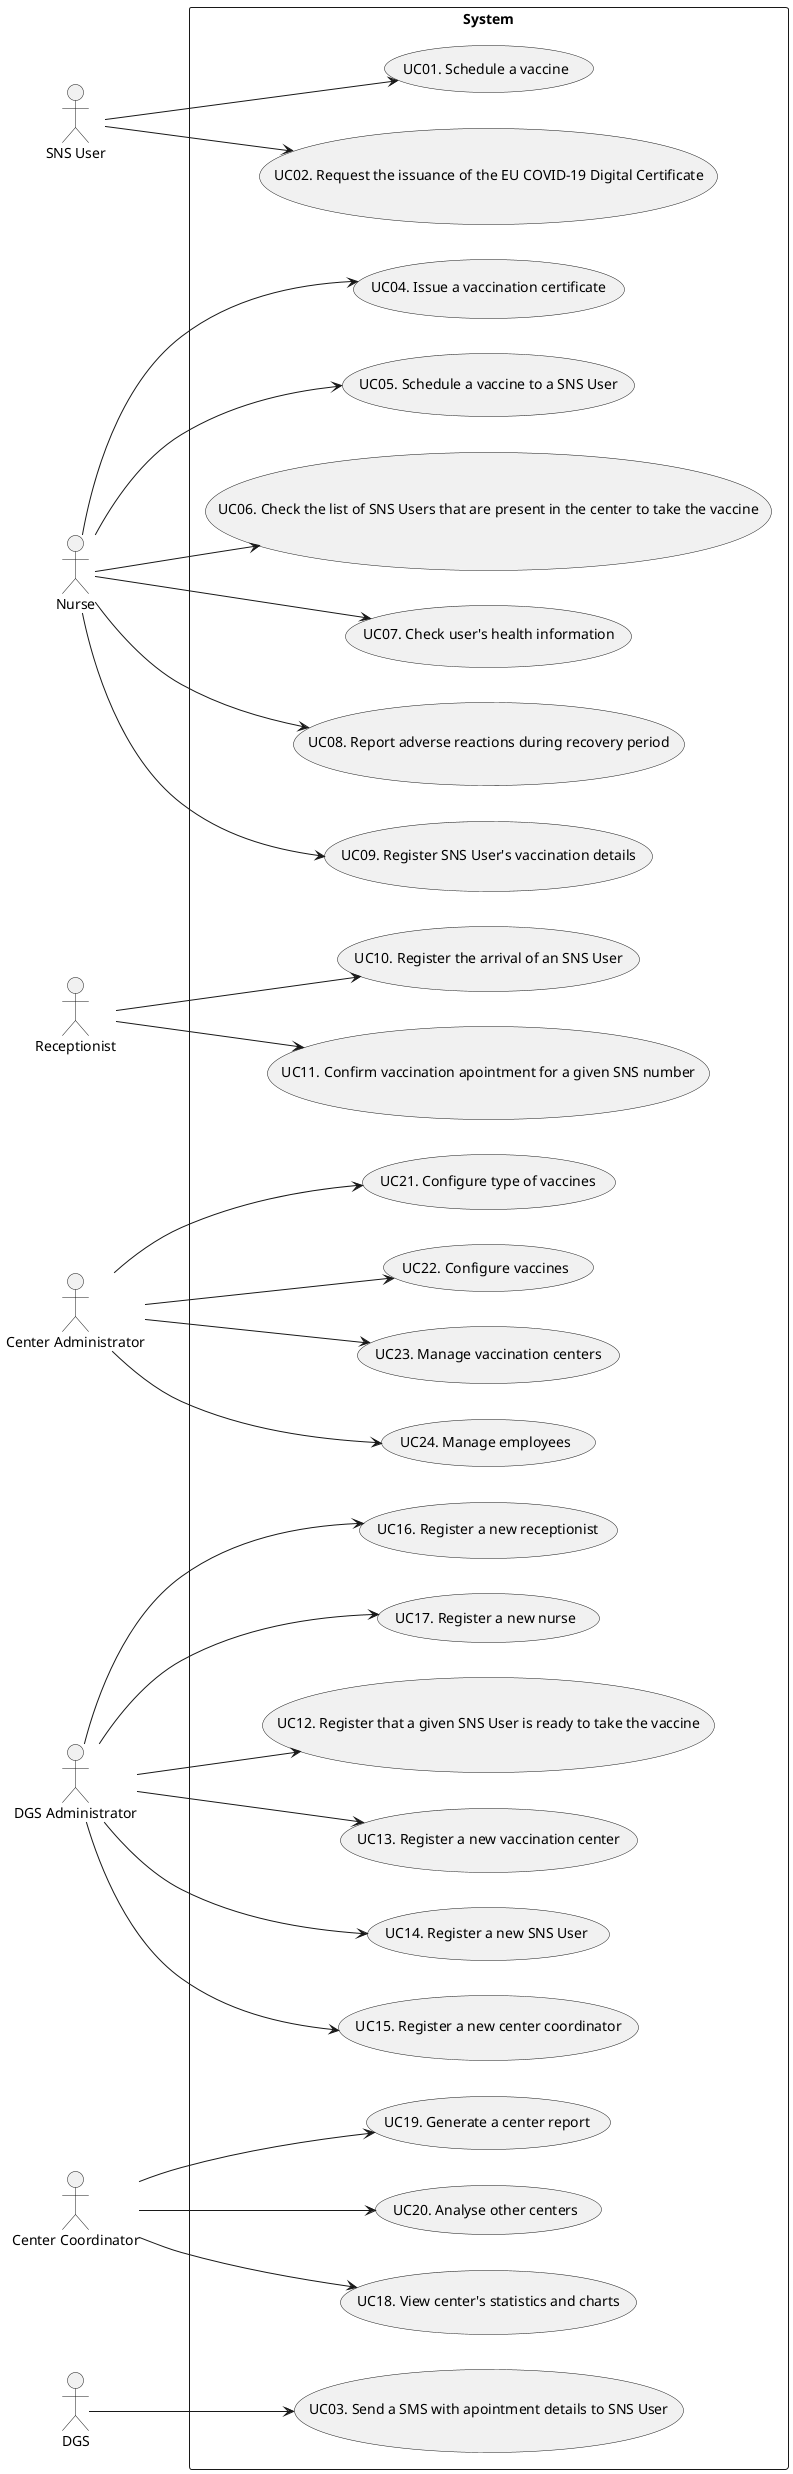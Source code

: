@startuml UCD

left to right direction

actor "SNS User" as user
actor "Nurse" as nurse
actor "Receptionist" as recept
actor "Center Administrator" as cadmin
actor "DGS Administrator" as dgsadmin
actor "Center Coordinator" as coordinator
actor "DGS" as dgs

rectangle System {
  usecase "UC01. Schedule a vaccine" as UC01
  usecase "UC02. Request the issuance of the EU COVID-19 Digital Certificate" as UC02
  usecase "UC03. Send a SMS with apointment details to SNS User" as UC03
  usecase "UC04. Issue a vaccination certificate" as UC04
  usecase "UC05. Schedule a vaccine to a SNS User" as UC05
  usecase "UC06. Check the list of SNS Users that are present in the center to take the vaccine" as UC06
  usecase "UC07. Check user's health information" as UC07
  usecase "UC08. Report adverse reactions during recovery period" as UC08
  usecase "UC09. Register SNS User's vaccination details" as UC09
  usecase "UC10. Register the arrival of an SNS User" as UC10
  usecase "UC11. Confirm vaccination apointment for a given SNS number" as UC11
  usecase "UC12. Register that a given SNS User is ready to take the vaccine" as UC12
  usecase "UC13. Register a new vaccination center" as UC13
  usecase "UC14. Register a new SNS User" as UC14
  usecase "UC15. Register a new center coordinator" as UC15
  usecase "UC16. Register a new receptionist" as UC16
  usecase "UC17. Register a new nurse" as UC17
  usecase "UC18. View center's statistics and charts" as UC18
  usecase "UC19. Generate a center report" as UC19
  usecase "UC20. Analyse other centers" as UC20
  usecase "UC21. Configure type of vaccines" as UC21
  usecase "UC22. Configure vaccines" as UC22
  usecase "UC23. Manage vaccination centers" as UC23
  usecase "UC24. Manage employees" as UC24
}

user --> UC01
user --> UC02
dgs --> UC03
nurse --> UC04
nurse --> UC05
nurse --> UC06
nurse --> UC07
nurse --> UC08
nurse --> UC09
recept --> UC10
recept --> UC11
dgsadmin --> UC12
dgsadmin --> UC13
dgsadmin --> UC14
dgsadmin --> UC15
dgsadmin --> UC16
dgsadmin --> UC17
coordinator --> UC18
coordinator --> UC19
coordinator --> UC20
cadmin --> UC21
cadmin --> UC22
cadmin --> UC23
cadmin --> UC24

@enduml
